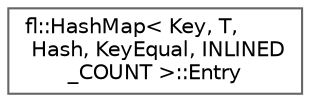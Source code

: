 digraph "Graphical Class Hierarchy"
{
 // INTERACTIVE_SVG=YES
 // LATEX_PDF_SIZE
  bgcolor="transparent";
  edge [fontname=Helvetica,fontsize=10,labelfontname=Helvetica,labelfontsize=10];
  node [fontname=Helvetica,fontsize=10,shape=box,height=0.2,width=0.4];
  rankdir="LR";
  Node0 [id="Node000000",label="fl::HashMap\< Key, T,\l Hash, KeyEqual, INLINED\l_COUNT \>::Entry",height=0.2,width=0.4,color="grey40", fillcolor="white", style="filled",URL="$de/d22/structfl_1_1_hash_map_1_1_entry.html",tooltip=" "];
}
